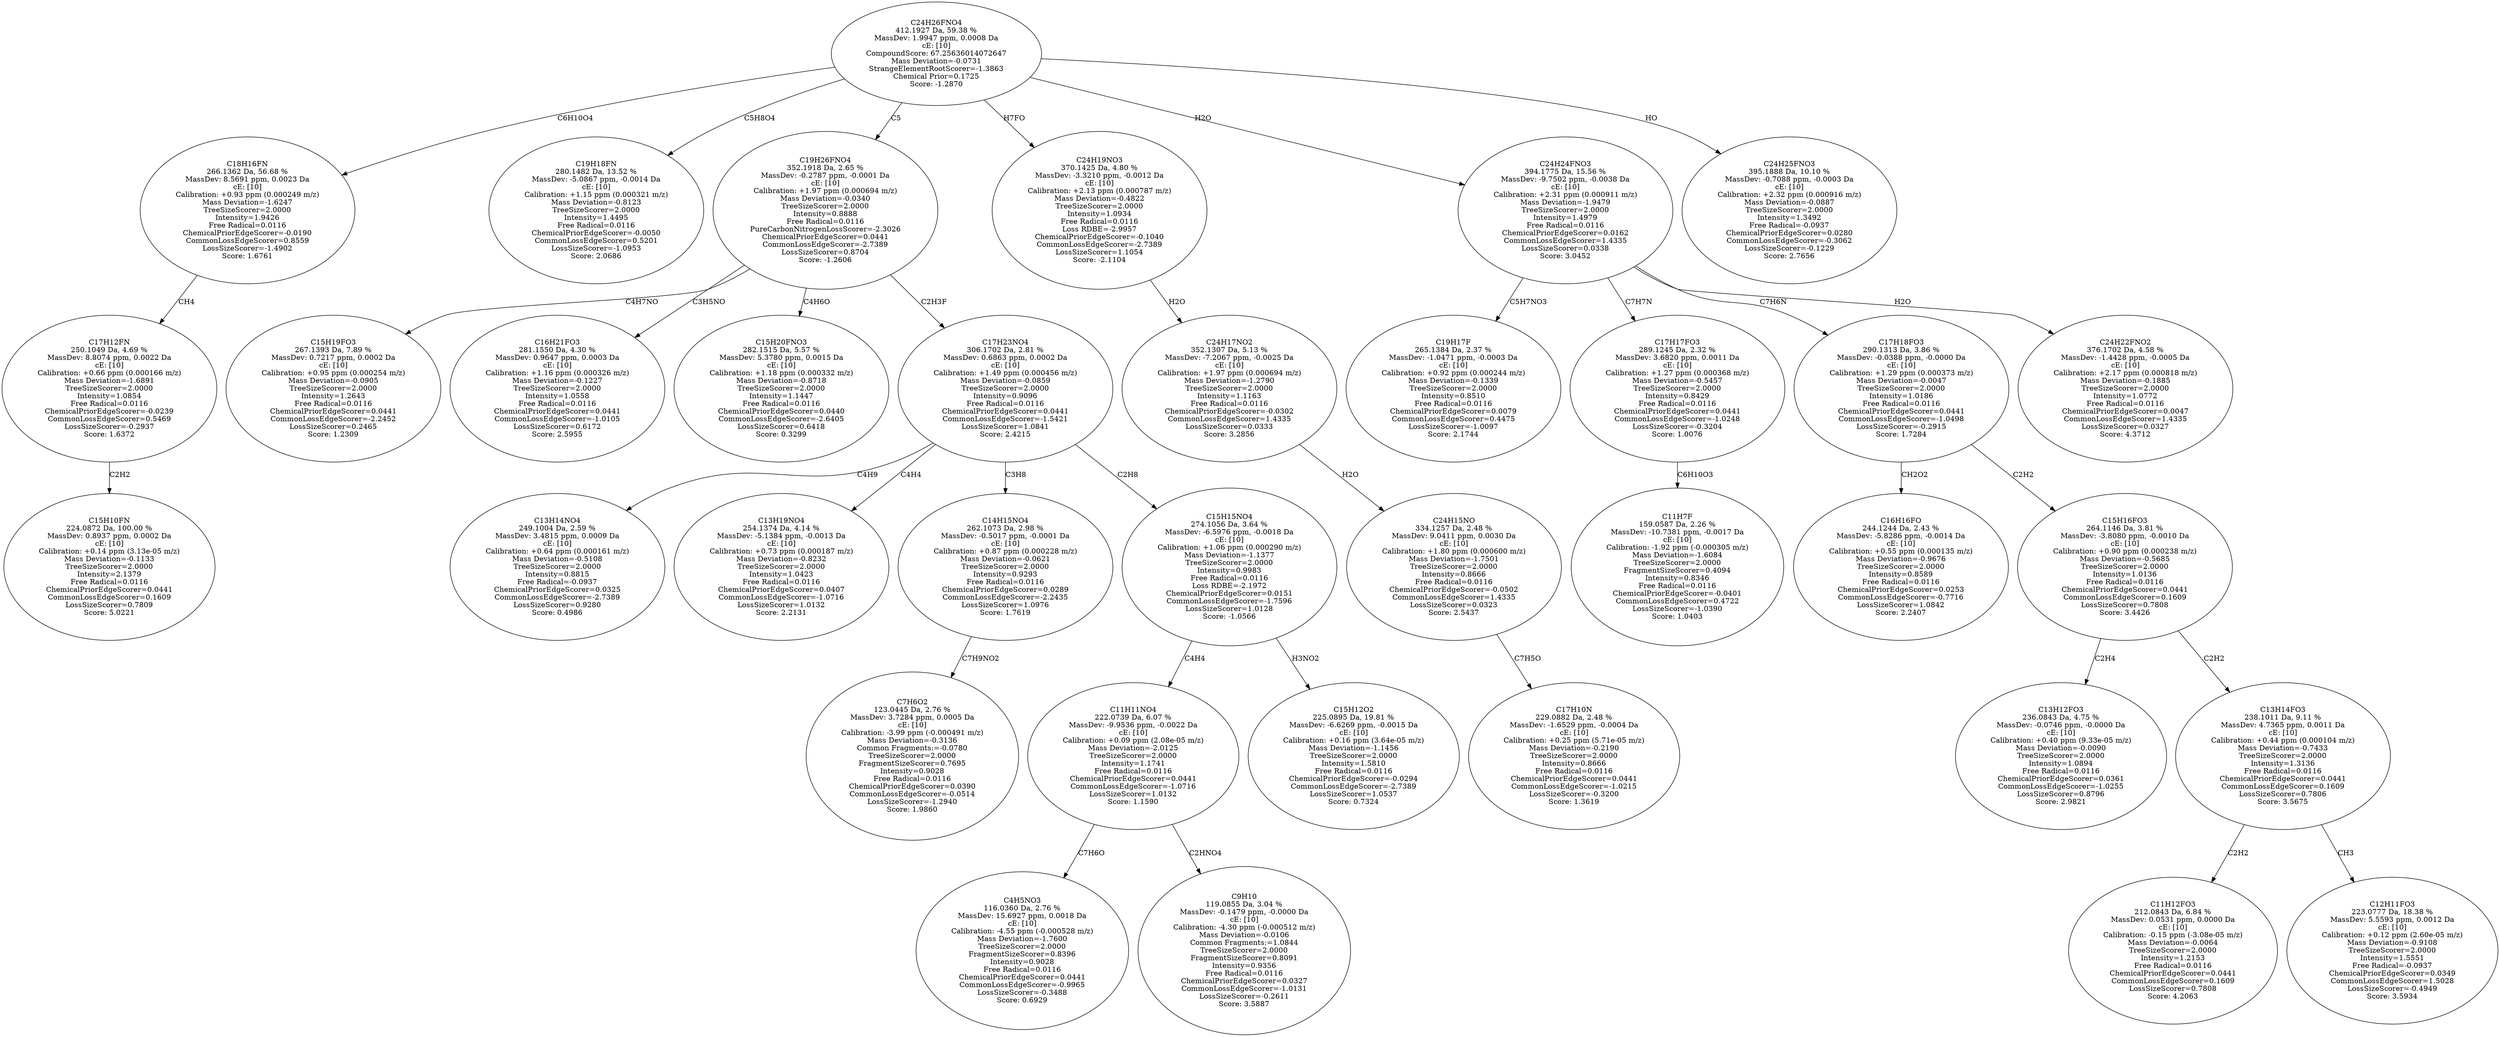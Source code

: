 strict digraph {
v1 [label="C15H10FN\n224.0872 Da, 100.00 %\nMassDev: 0.8937 ppm, 0.0002 Da\ncE: [10]\nCalibration: +0.14 ppm (3.13e-05 m/z)\nMass Deviation=-0.1133\nTreeSizeScorer=2.0000\nIntensity=2.1379\nFree Radical=0.0116\nChemicalPriorEdgeScorer=0.0441\nCommonLossEdgeScorer=0.1609\nLossSizeScorer=0.7809\nScore: 5.0221"];
v2 [label="C17H12FN\n250.1049 Da, 4.69 %\nMassDev: 8.8074 ppm, 0.0022 Da\ncE: [10]\nCalibration: +0.66 ppm (0.000166 m/z)\nMass Deviation=-1.6891\nTreeSizeScorer=2.0000\nIntensity=1.0854\nFree Radical=0.0116\nChemicalPriorEdgeScorer=-0.0239\nCommonLossEdgeScorer=0.5469\nLossSizeScorer=-0.2937\nScore: 1.6372"];
v3 [label="C18H16FN\n266.1362 Da, 56.68 %\nMassDev: 8.5691 ppm, 0.0023 Da\ncE: [10]\nCalibration: +0.93 ppm (0.000249 m/z)\nMass Deviation=-1.6247\nTreeSizeScorer=2.0000\nIntensity=1.9426\nFree Radical=0.0116\nChemicalPriorEdgeScorer=-0.0190\nCommonLossEdgeScorer=0.8559\nLossSizeScorer=-1.4902\nScore: 1.6761"];
v4 [label="C19H18FN\n280.1482 Da, 13.52 %\nMassDev: -5.0867 ppm, -0.0014 Da\ncE: [10]\nCalibration: +1.15 ppm (0.000321 m/z)\nMass Deviation=-0.8123\nTreeSizeScorer=2.0000\nIntensity=1.4495\nFree Radical=0.0116\nChemicalPriorEdgeScorer=-0.0050\nCommonLossEdgeScorer=0.5201\nLossSizeScorer=-1.0953\nScore: 2.0686"];
v5 [label="C15H19FO3\n267.1393 Da, 7.89 %\nMassDev: 0.7217 ppm, 0.0002 Da\ncE: [10]\nCalibration: +0.95 ppm (0.000254 m/z)\nMass Deviation=-0.0905\nTreeSizeScorer=2.0000\nIntensity=1.2643\nFree Radical=0.0116\nChemicalPriorEdgeScorer=0.0441\nCommonLossEdgeScorer=-2.2452\nLossSizeScorer=0.2465\nScore: 1.2309"];
v6 [label="C16H21FO3\n281.1550 Da, 4.30 %\nMassDev: 0.9647 ppm, 0.0003 Da\ncE: [10]\nCalibration: +1.16 ppm (0.000326 m/z)\nMass Deviation=-0.1227\nTreeSizeScorer=2.0000\nIntensity=1.0558\nFree Radical=0.0116\nChemicalPriorEdgeScorer=0.0441\nCommonLossEdgeScorer=-1.0105\nLossSizeScorer=0.6172\nScore: 2.5955"];
v7 [label="C15H20FNO3\n282.1515 Da, 5.57 %\nMassDev: 5.3780 ppm, 0.0015 Da\ncE: [10]\nCalibration: +1.18 ppm (0.000332 m/z)\nMass Deviation=-0.8718\nTreeSizeScorer=2.0000\nIntensity=1.1447\nFree Radical=0.0116\nChemicalPriorEdgeScorer=0.0440\nCommonLossEdgeScorer=-2.6405\nLossSizeScorer=0.6418\nScore: 0.3299"];
v8 [label="C13H14NO4\n249.1004 Da, 2.59 %\nMassDev: 3.4815 ppm, 0.0009 Da\ncE: [10]\nCalibration: +0.64 ppm (0.000161 m/z)\nMass Deviation=-0.5108\nTreeSizeScorer=2.0000\nIntensity=0.8815\nFree Radical=-0.0937\nChemicalPriorEdgeScorer=0.0325\nCommonLossEdgeScorer=-2.7389\nLossSizeScorer=0.9280\nScore: 0.4986"];
v9 [label="C13H19NO4\n254.1374 Da, 4.14 %\nMassDev: -5.1384 ppm, -0.0013 Da\ncE: [10]\nCalibration: +0.73 ppm (0.000187 m/z)\nMass Deviation=-0.8232\nTreeSizeScorer=2.0000\nIntensity=1.0423\nFree Radical=0.0116\nChemicalPriorEdgeScorer=0.0407\nCommonLossEdgeScorer=-1.0716\nLossSizeScorer=1.0132\nScore: 2.2131"];
v10 [label="C7H6O2\n123.0445 Da, 2.76 %\nMassDev: 3.7284 ppm, 0.0005 Da\ncE: [10]\nCalibration: -3.99 ppm (-0.000491 m/z)\nMass Deviation=-0.3136\nCommon Fragments:=-0.0780\nTreeSizeScorer=2.0000\nFragmentSizeScorer=0.7695\nIntensity=0.9028\nFree Radical=0.0116\nChemicalPriorEdgeScorer=0.0390\nCommonLossEdgeScorer=-0.0514\nLossSizeScorer=-1.2940\nScore: 1.9860"];
v11 [label="C14H15NO4\n262.1073 Da, 2.98 %\nMassDev: -0.5017 ppm, -0.0001 Da\ncE: [10]\nCalibration: +0.87 ppm (0.000228 m/z)\nMass Deviation=-0.0621\nTreeSizeScorer=2.0000\nIntensity=0.9293\nFree Radical=0.0116\nChemicalPriorEdgeScorer=0.0289\nCommonLossEdgeScorer=-2.2435\nLossSizeScorer=1.0976\nScore: 1.7619"];
v12 [label="C4H5NO3\n116.0360 Da, 2.76 %\nMassDev: 15.6927 ppm, 0.0018 Da\ncE: [10]\nCalibration: -4.55 ppm (-0.000528 m/z)\nMass Deviation=-1.7600\nTreeSizeScorer=2.0000\nFragmentSizeScorer=0.8396\nIntensity=0.9028\nFree Radical=0.0116\nChemicalPriorEdgeScorer=0.0441\nCommonLossEdgeScorer=-0.9965\nLossSizeScorer=-0.3488\nScore: 0.6929"];
v13 [label="C9H10\n119.0855 Da, 3.04 %\nMassDev: -0.1479 ppm, -0.0000 Da\ncE: [10]\nCalibration: -4.30 ppm (-0.000512 m/z)\nMass Deviation=-0.0106\nCommon Fragments:=1.0844\nTreeSizeScorer=2.0000\nFragmentSizeScorer=0.8091\nIntensity=0.9356\nFree Radical=0.0116\nChemicalPriorEdgeScorer=0.0327\nCommonLossEdgeScorer=-1.0131\nLossSizeScorer=-0.2611\nScore: 3.5887"];
v14 [label="C11H11NO4\n222.0739 Da, 6.07 %\nMassDev: -9.9536 ppm, -0.0022 Da\ncE: [10]\nCalibration: +0.09 ppm (2.08e-05 m/z)\nMass Deviation=-2.0125\nTreeSizeScorer=2.0000\nIntensity=1.1741\nFree Radical=0.0116\nChemicalPriorEdgeScorer=0.0441\nCommonLossEdgeScorer=-1.0716\nLossSizeScorer=1.0132\nScore: 1.1590"];
v15 [label="C15H12O2\n225.0895 Da, 19.81 %\nMassDev: -6.6269 ppm, -0.0015 Da\ncE: [10]\nCalibration: +0.16 ppm (3.64e-05 m/z)\nMass Deviation=-1.1456\nTreeSizeScorer=2.0000\nIntensity=1.5810\nFree Radical=0.0116\nChemicalPriorEdgeScorer=-0.0294\nCommonLossEdgeScorer=-2.7389\nLossSizeScorer=1.0537\nScore: 0.7324"];
v16 [label="C15H15NO4\n274.1056 Da, 3.64 %\nMassDev: -6.5976 ppm, -0.0018 Da\ncE: [10]\nCalibration: +1.06 ppm (0.000290 m/z)\nMass Deviation=-1.1377\nTreeSizeScorer=2.0000\nIntensity=0.9983\nFree Radical=0.0116\nLoss RDBE=-2.1972\nChemicalPriorEdgeScorer=0.0151\nCommonLossEdgeScorer=-1.7596\nLossSizeScorer=1.0128\nScore: -1.0566"];
v17 [label="C17H23NO4\n306.1702 Da, 2.81 %\nMassDev: 0.6863 ppm, 0.0002 Da\ncE: [10]\nCalibration: +1.49 ppm (0.000456 m/z)\nMass Deviation=-0.0859\nTreeSizeScorer=2.0000\nIntensity=0.9096\nFree Radical=0.0116\nChemicalPriorEdgeScorer=0.0441\nCommonLossEdgeScorer=-1.5421\nLossSizeScorer=1.0841\nScore: 2.4215"];
v18 [label="C19H26FNO4\n352.1918 Da, 2.65 %\nMassDev: -0.2787 ppm, -0.0001 Da\ncE: [10]\nCalibration: +1.97 ppm (0.000694 m/z)\nMass Deviation=-0.0340\nTreeSizeScorer=2.0000\nIntensity=0.8888\nFree Radical=0.0116\nPureCarbonNitrogenLossScorer=-2.3026\nChemicalPriorEdgeScorer=0.0441\nCommonLossEdgeScorer=-2.7389\nLossSizeScorer=0.8704\nScore: -1.2606"];
v19 [label="C17H10N\n229.0882 Da, 2.48 %\nMassDev: -1.6529 ppm, -0.0004 Da\ncE: [10]\nCalibration: +0.25 ppm (5.71e-05 m/z)\nMass Deviation=-0.2190\nTreeSizeScorer=2.0000\nIntensity=0.8666\nFree Radical=0.0116\nChemicalPriorEdgeScorer=0.0441\nCommonLossEdgeScorer=-1.0215\nLossSizeScorer=-0.3200\nScore: 1.3619"];
v20 [label="C24H15NO\n334.1257 Da, 2.48 %\nMassDev: 9.0411 ppm, 0.0030 Da\ncE: [10]\nCalibration: +1.80 ppm (0.000600 m/z)\nMass Deviation=-1.7501\nTreeSizeScorer=2.0000\nIntensity=0.8666\nFree Radical=0.0116\nChemicalPriorEdgeScorer=-0.0502\nCommonLossEdgeScorer=1.4335\nLossSizeScorer=0.0323\nScore: 2.5437"];
v21 [label="C24H17NO2\n352.1307 Da, 5.13 %\nMassDev: -7.2067 ppm, -0.0025 Da\ncE: [10]\nCalibration: +1.97 ppm (0.000694 m/z)\nMass Deviation=-1.2790\nTreeSizeScorer=2.0000\nIntensity=1.1163\nFree Radical=0.0116\nChemicalPriorEdgeScorer=-0.0302\nCommonLossEdgeScorer=1.4335\nLossSizeScorer=0.0333\nScore: 3.2856"];
v22 [label="C24H19NO3\n370.1425 Da, 4.80 %\nMassDev: -3.3210 ppm, -0.0012 Da\ncE: [10]\nCalibration: +2.13 ppm (0.000787 m/z)\nMass Deviation=-0.4822\nTreeSizeScorer=2.0000\nIntensity=1.0934\nFree Radical=0.0116\nLoss RDBE=-2.9957\nChemicalPriorEdgeScorer=-0.1040\nCommonLossEdgeScorer=-2.7389\nLossSizeScorer=1.1054\nScore: -2.1104"];
v23 [label="C19H17F\n265.1384 Da, 2.37 %\nMassDev: -1.0471 ppm, -0.0003 Da\ncE: [10]\nCalibration: +0.92 ppm (0.000244 m/z)\nMass Deviation=-0.1339\nTreeSizeScorer=2.0000\nIntensity=0.8510\nFree Radical=0.0116\nChemicalPriorEdgeScorer=0.0079\nCommonLossEdgeScorer=0.4475\nLossSizeScorer=-1.0097\nScore: 2.1744"];
v24 [label="C11H7F\n159.0587 Da, 2.26 %\nMassDev: -10.7381 ppm, -0.0017 Da\ncE: [10]\nCalibration: -1.92 ppm (-0.000305 m/z)\nMass Deviation=-1.6084\nTreeSizeScorer=2.0000\nFragmentSizeScorer=0.4094\nIntensity=0.8346\nFree Radical=0.0116\nChemicalPriorEdgeScorer=-0.0401\nCommonLossEdgeScorer=0.4722\nLossSizeScorer=-1.0390\nScore: 1.0403"];
v25 [label="C17H17FO3\n289.1245 Da, 2.32 %\nMassDev: 3.6820 ppm, 0.0011 Da\ncE: [10]\nCalibration: +1.27 ppm (0.000368 m/z)\nMass Deviation=-0.5457\nTreeSizeScorer=2.0000\nIntensity=0.8429\nFree Radical=0.0116\nChemicalPriorEdgeScorer=0.0441\nCommonLossEdgeScorer=-1.0248\nLossSizeScorer=-0.3204\nScore: 1.0076"];
v26 [label="C16H16FO\n244.1244 Da, 2.43 %\nMassDev: -5.8286 ppm, -0.0014 Da\ncE: [10]\nCalibration: +0.55 ppm (0.000135 m/z)\nMass Deviation=-0.9676\nTreeSizeScorer=2.0000\nIntensity=0.8589\nFree Radical=0.0116\nChemicalPriorEdgeScorer=0.0253\nCommonLossEdgeScorer=-0.7716\nLossSizeScorer=1.0842\nScore: 2.2407"];
v27 [label="C13H12FO3\n236.0843 Da, 4.75 %\nMassDev: -0.0746 ppm, -0.0000 Da\ncE: [10]\nCalibration: +0.40 ppm (9.33e-05 m/z)\nMass Deviation=-0.0090\nTreeSizeScorer=2.0000\nIntensity=1.0894\nFree Radical=0.0116\nChemicalPriorEdgeScorer=0.0361\nCommonLossEdgeScorer=-1.0255\nLossSizeScorer=0.8796\nScore: 2.9821"];
v28 [label="C11H12FO3\n212.0843 Da, 6.84 %\nMassDev: 0.0531 ppm, 0.0000 Da\ncE: [10]\nCalibration: -0.15 ppm (-3.08e-05 m/z)\nMass Deviation=-0.0064\nTreeSizeScorer=2.0000\nIntensity=1.2153\nFree Radical=0.0116\nChemicalPriorEdgeScorer=0.0441\nCommonLossEdgeScorer=0.1609\nLossSizeScorer=0.7808\nScore: 4.2063"];
v29 [label="C12H11FO3\n223.0777 Da, 18.38 %\nMassDev: 5.5593 ppm, 0.0012 Da\ncE: [10]\nCalibration: +0.12 ppm (2.60e-05 m/z)\nMass Deviation=-0.9108\nTreeSizeScorer=2.0000\nIntensity=1.5551\nFree Radical=-0.0937\nChemicalPriorEdgeScorer=0.0349\nCommonLossEdgeScorer=1.5028\nLossSizeScorer=-0.4949\nScore: 3.5934"];
v30 [label="C13H14FO3\n238.1011 Da, 9.11 %\nMassDev: 4.7365 ppm, 0.0011 Da\ncE: [10]\nCalibration: +0.44 ppm (0.000104 m/z)\nMass Deviation=-0.7433\nTreeSizeScorer=2.0000\nIntensity=1.3136\nFree Radical=0.0116\nChemicalPriorEdgeScorer=0.0441\nCommonLossEdgeScorer=0.1609\nLossSizeScorer=0.7806\nScore: 3.5675"];
v31 [label="C15H16FO3\n264.1146 Da, 3.81 %\nMassDev: -3.8080 ppm, -0.0010 Da\ncE: [10]\nCalibration: +0.90 ppm (0.000238 m/z)\nMass Deviation=-0.5685\nTreeSizeScorer=2.0000\nIntensity=1.0136\nFree Radical=0.0116\nChemicalPriorEdgeScorer=0.0441\nCommonLossEdgeScorer=0.1609\nLossSizeScorer=0.7808\nScore: 3.4426"];
v32 [label="C17H18FO3\n290.1313 Da, 3.86 %\nMassDev: -0.0388 ppm, -0.0000 Da\ncE: [10]\nCalibration: +1.29 ppm (0.000373 m/z)\nMass Deviation=-0.0047\nTreeSizeScorer=2.0000\nIntensity=1.0186\nFree Radical=0.0116\nChemicalPriorEdgeScorer=0.0441\nCommonLossEdgeScorer=-1.0498\nLossSizeScorer=-0.2915\nScore: 1.7284"];
v33 [label="C24H22FNO2\n376.1702 Da, 4.58 %\nMassDev: -1.4428 ppm, -0.0005 Da\ncE: [10]\nCalibration: +2.17 ppm (0.000818 m/z)\nMass Deviation=-0.1885\nTreeSizeScorer=2.0000\nIntensity=1.0772\nFree Radical=0.0116\nChemicalPriorEdgeScorer=0.0047\nCommonLossEdgeScorer=1.4335\nLossSizeScorer=0.0327\nScore: 4.3712"];
v34 [label="C24H24FNO3\n394.1775 Da, 15.56 %\nMassDev: -9.7502 ppm, -0.0038 Da\ncE: [10]\nCalibration: +2.31 ppm (0.000911 m/z)\nMass Deviation=-1.9479\nTreeSizeScorer=2.0000\nIntensity=1.4979\nFree Radical=0.0116\nChemicalPriorEdgeScorer=0.0162\nCommonLossEdgeScorer=1.4335\nLossSizeScorer=0.0338\nScore: 3.0452"];
v35 [label="C24H25FNO3\n395.1888 Da, 10.10 %\nMassDev: -0.7088 ppm, -0.0003 Da\ncE: [10]\nCalibration: +2.32 ppm (0.000916 m/z)\nMass Deviation=-0.0887\nTreeSizeScorer=2.0000\nIntensity=1.3492\nFree Radical=-0.0937\nChemicalPriorEdgeScorer=0.0280\nCommonLossEdgeScorer=-0.3062\nLossSizeScorer=-0.1229\nScore: 2.7656"];
v36 [label="C24H26FNO4\n412.1927 Da, 59.38 %\nMassDev: 1.9947 ppm, 0.0008 Da\ncE: [10]\nCompoundScore: 67.25636014072647\nMass Deviation=-0.0731\nStrangeElementRootScorer=-1.3863\nChemical Prior=0.1725\nScore: -1.2870"];
v2 -> v1 [label="C2H2"];
v3 -> v2 [label="CH4"];
v36 -> v3 [label="C6H10O4"];
v36 -> v4 [label="C5H8O4"];
v18 -> v5 [label="C4H7NO"];
v18 -> v6 [label="C3H5NO"];
v18 -> v7 [label="C4H6O"];
v17 -> v8 [label="C4H9"];
v17 -> v9 [label="C4H4"];
v11 -> v10 [label="C7H9NO2"];
v17 -> v11 [label="C3H8"];
v14 -> v12 [label="C7H6O"];
v14 -> v13 [label="C2HNO4"];
v16 -> v14 [label="C4H4"];
v16 -> v15 [label="H3NO2"];
v17 -> v16 [label="C2H8"];
v18 -> v17 [label="C2H3F"];
v36 -> v18 [label="C5"];
v20 -> v19 [label="C7H5O"];
v21 -> v20 [label="H2O"];
v22 -> v21 [label="H2O"];
v36 -> v22 [label="H7FO"];
v34 -> v23 [label="C5H7NO3"];
v25 -> v24 [label="C6H10O3"];
v34 -> v25 [label="C7H7N"];
v32 -> v26 [label="CH2O2"];
v31 -> v27 [label="C2H4"];
v30 -> v28 [label="C2H2"];
v30 -> v29 [label="CH3"];
v31 -> v30 [label="C2H2"];
v32 -> v31 [label="C2H2"];
v34 -> v32 [label="C7H6N"];
v34 -> v33 [label="H2O"];
v36 -> v34 [label="H2O"];
v36 -> v35 [label="HO"];
}